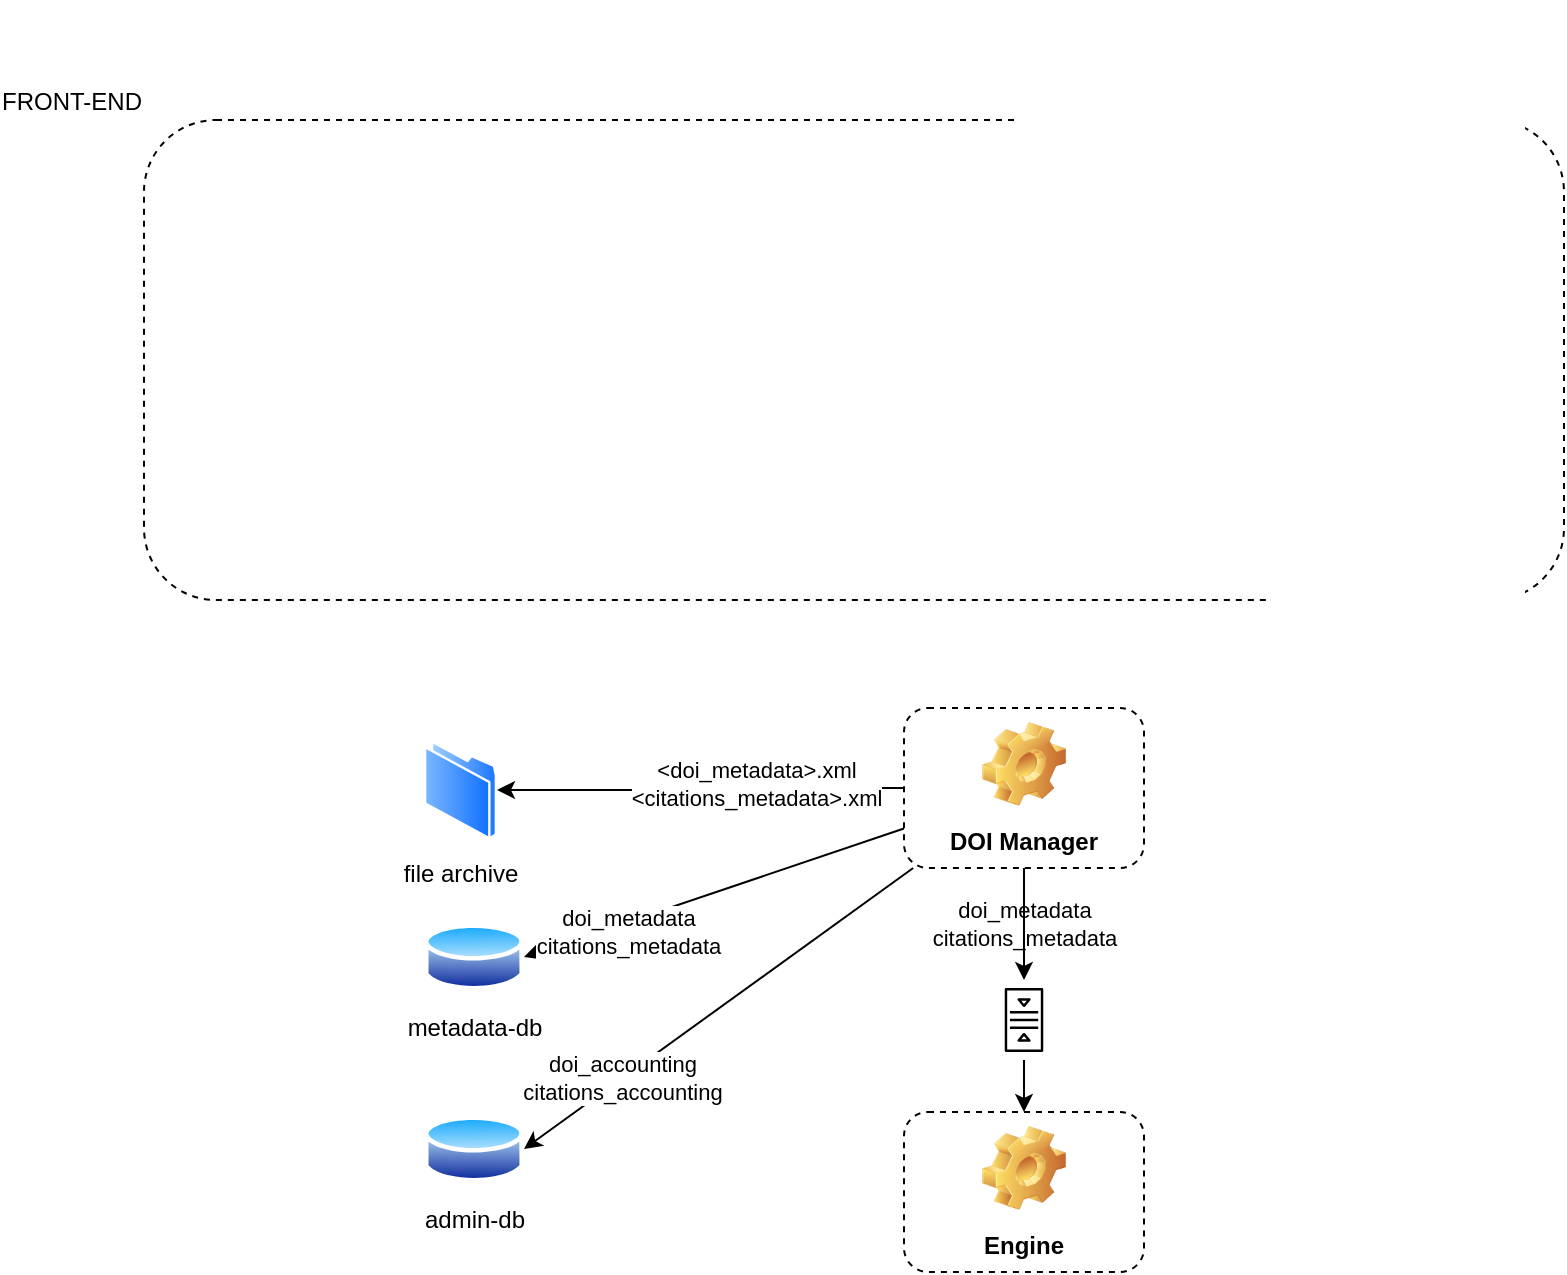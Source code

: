 <mxfile version="16.5.4" type="github">
  <diagram id="ZbN3SIYdwVLS3I_vgF8O" name="Page-1">
    <mxGraphModel dx="1042" dy="536" grid="1" gridSize="10" guides="1" tooltips="1" connect="1" arrows="1" fold="1" page="1" pageScale="1" pageWidth="827" pageHeight="1169" math="0" shadow="0">
      <root>
        <mxCell id="0" />
        <mxCell id="1" parent="0" />
        <mxCell id="XlwFv0oscxkEeIsIY-Ll-1" value="FRONT-END" style="html=1;dashed=1;whitespace=wrap;labelPosition=left;verticalLabelPosition=top;align=right;verticalAlign=bottom;rounded=1;sketch=0;" vertex="1" parent="1">
          <mxGeometry x="90" y="70" width="710" height="240" as="geometry" />
        </mxCell>
        <mxCell id="XlwFv0oscxkEeIsIY-Ll-12" value="" style="edgeStyle=orthogonalEdgeStyle;rounded=0;orthogonalLoop=1;jettySize=auto;html=1;labelBackgroundColor=none;fontColor=#000000;" edge="1" parent="1" source="XlwFv0oscxkEeIsIY-Ll-3" target="XlwFv0oscxkEeIsIY-Ll-10">
          <mxGeometry relative="1" as="geometry" />
        </mxCell>
        <mxCell id="XlwFv0oscxkEeIsIY-Ll-3" value="" style="sketch=0;outlineConnect=0;dashed=0;verticalLabelPosition=bottom;verticalAlign=top;align=center;html=1;fontSize=12;fontStyle=0;aspect=fixed;shape=mxgraph.aws4.resourceIcon;resIcon=mxgraph.aws4.queue;rounded=1;rotation=90;fontColor=#FF9933;gradientColor=none;" vertex="1" parent="1">
          <mxGeometry x="510" y="500" width="40" height="40" as="geometry" />
        </mxCell>
        <mxCell id="XlwFv0oscxkEeIsIY-Ll-4" value="" style="shape=image;html=1;verticalAlign=top;verticalLabelPosition=bottom;labelBackgroundColor=#ffffff;imageAspect=0;aspect=fixed;image=https://cdn3.iconfinder.com/data/icons/snowish/128x128/apps/bonobo-component-browser.png;rounded=1;dashed=1;sketch=0;" vertex="1" parent="1">
          <mxGeometry x="650" y="10" width="40" height="40" as="geometry" />
        </mxCell>
        <mxCell id="XlwFv0oscxkEeIsIY-Ll-5" value="file archive" style="aspect=fixed;perimeter=ellipsePerimeter;html=1;align=center;shadow=0;dashed=0;spacingTop=3;image;image=img/lib/active_directory/folder.svg;rounded=1;sketch=0;" vertex="1" parent="1">
          <mxGeometry x="230" y="380" width="36.5" height="50" as="geometry" />
        </mxCell>
        <mxCell id="XlwFv0oscxkEeIsIY-Ll-6" value="&lt;div&gt;metadata-db&lt;/div&gt;&lt;div&gt;&lt;br&gt;&lt;/div&gt;" style="aspect=fixed;perimeter=ellipsePerimeter;html=1;align=center;shadow=0;dashed=0;spacingTop=3;image;image=img/lib/active_directory/database.svg;rounded=1;sketch=0;" vertex="1" parent="1">
          <mxGeometry x="230" y="470" width="50" height="37" as="geometry" />
        </mxCell>
        <mxCell id="XlwFv0oscxkEeIsIY-Ll-8" value="admin-db" style="aspect=fixed;perimeter=ellipsePerimeter;html=1;align=center;shadow=0;dashed=0;spacingTop=3;image;image=img/lib/active_directory/database.svg;rounded=1;sketch=0;" vertex="1" parent="1">
          <mxGeometry x="230" y="566" width="50" height="37" as="geometry" />
        </mxCell>
        <mxCell id="XlwFv0oscxkEeIsIY-Ll-11" value="&lt;div&gt;&lt;font color=&quot;#000000&quot;&gt;doi_metadata&lt;/font&gt;&lt;/div&gt;&lt;div&gt;&lt;font color=&quot;#000000&quot;&gt;citations_metadata&lt;br&gt;&lt;/font&gt;&lt;/div&gt;" style="edgeStyle=orthogonalEdgeStyle;rounded=0;orthogonalLoop=1;jettySize=auto;html=1;fontColor=#FF9933;labelBackgroundColor=none;" edge="1" parent="1" source="XlwFv0oscxkEeIsIY-Ll-9" target="XlwFv0oscxkEeIsIY-Ll-3">
          <mxGeometry relative="1" as="geometry">
            <mxPoint x="530" y="510" as="targetPoint" />
          </mxGeometry>
        </mxCell>
        <mxCell id="XlwFv0oscxkEeIsIY-Ll-13" style="edgeStyle=orthogonalEdgeStyle;rounded=0;orthogonalLoop=1;jettySize=auto;html=1;labelBackgroundColor=none;fontColor=#000000;" edge="1" parent="1" source="XlwFv0oscxkEeIsIY-Ll-9" target="XlwFv0oscxkEeIsIY-Ll-5">
          <mxGeometry relative="1" as="geometry" />
        </mxCell>
        <mxCell id="XlwFv0oscxkEeIsIY-Ll-14" value="&lt;div&gt;&amp;lt;doi_metadata&amp;gt;.xml&lt;/div&gt;&lt;div&gt;&amp;lt;citations_metadata&amp;gt;.xml&lt;br&gt;&lt;/div&gt;" style="edgeLabel;html=1;align=center;verticalAlign=middle;resizable=0;points=[];fontColor=#000000;" vertex="1" connectable="0" parent="XlwFv0oscxkEeIsIY-Ll-13">
          <mxGeometry x="-0.276" y="-2" relative="1" as="geometry">
            <mxPoint as="offset" />
          </mxGeometry>
        </mxCell>
        <mxCell id="XlwFv0oscxkEeIsIY-Ll-15" style="rounded=0;orthogonalLoop=1;jettySize=auto;html=1;entryX=1;entryY=0.5;entryDx=0;entryDy=0;labelBackgroundColor=none;fontColor=#000000;" edge="1" parent="1" source="XlwFv0oscxkEeIsIY-Ll-9" target="XlwFv0oscxkEeIsIY-Ll-6">
          <mxGeometry relative="1" as="geometry" />
        </mxCell>
        <mxCell id="XlwFv0oscxkEeIsIY-Ll-16" value="&lt;div&gt;doi_metadata&lt;/div&gt;&lt;div&gt;citations_metadata&lt;br&gt;&lt;/div&gt;" style="edgeLabel;html=1;align=center;verticalAlign=middle;resizable=0;points=[];fontColor=#000000;" vertex="1" connectable="0" parent="XlwFv0oscxkEeIsIY-Ll-15">
          <mxGeometry x="0.483" y="4" relative="1" as="geometry">
            <mxPoint x="1" as="offset" />
          </mxGeometry>
        </mxCell>
        <mxCell id="XlwFv0oscxkEeIsIY-Ll-17" style="rounded=0;orthogonalLoop=1;jettySize=auto;html=1;entryX=1;entryY=0.5;entryDx=0;entryDy=0;labelBackgroundColor=none;fontColor=#000000;" edge="1" parent="1" source="XlwFv0oscxkEeIsIY-Ll-9" target="XlwFv0oscxkEeIsIY-Ll-8">
          <mxGeometry relative="1" as="geometry" />
        </mxCell>
        <mxCell id="XlwFv0oscxkEeIsIY-Ll-18" value="&lt;div&gt;doi_accounting&lt;/div&gt;&lt;div&gt;citations_accounting&lt;br&gt;&lt;/div&gt;" style="edgeLabel;html=1;align=center;verticalAlign=middle;resizable=0;points=[];fontColor=#000000;" vertex="1" connectable="0" parent="XlwFv0oscxkEeIsIY-Ll-17">
          <mxGeometry x="0.498" y="-1" relative="1" as="geometry">
            <mxPoint x="1" as="offset" />
          </mxGeometry>
        </mxCell>
        <mxCell id="XlwFv0oscxkEeIsIY-Ll-9" value="DOI Manager" style="label;whiteSpace=wrap;html=1;align=center;verticalAlign=bottom;spacingLeft=0;spacingBottom=4;imageAlign=center;imageVerticalAlign=top;image=img/clipart/Gear_128x128.png;rounded=1;dashed=1;sketch=0;" vertex="1" parent="1">
          <mxGeometry x="470" y="364" width="120" height="80" as="geometry" />
        </mxCell>
        <mxCell id="XlwFv0oscxkEeIsIY-Ll-10" value="Engine" style="label;whiteSpace=wrap;html=1;align=center;verticalAlign=bottom;spacingLeft=0;spacingBottom=4;imageAlign=center;imageVerticalAlign=top;image=img/clipart/Gear_128x128.png;rounded=1;dashed=1;sketch=0;" vertex="1" parent="1">
          <mxGeometry x="470" y="566" width="120" height="80" as="geometry" />
        </mxCell>
      </root>
    </mxGraphModel>
  </diagram>
</mxfile>
